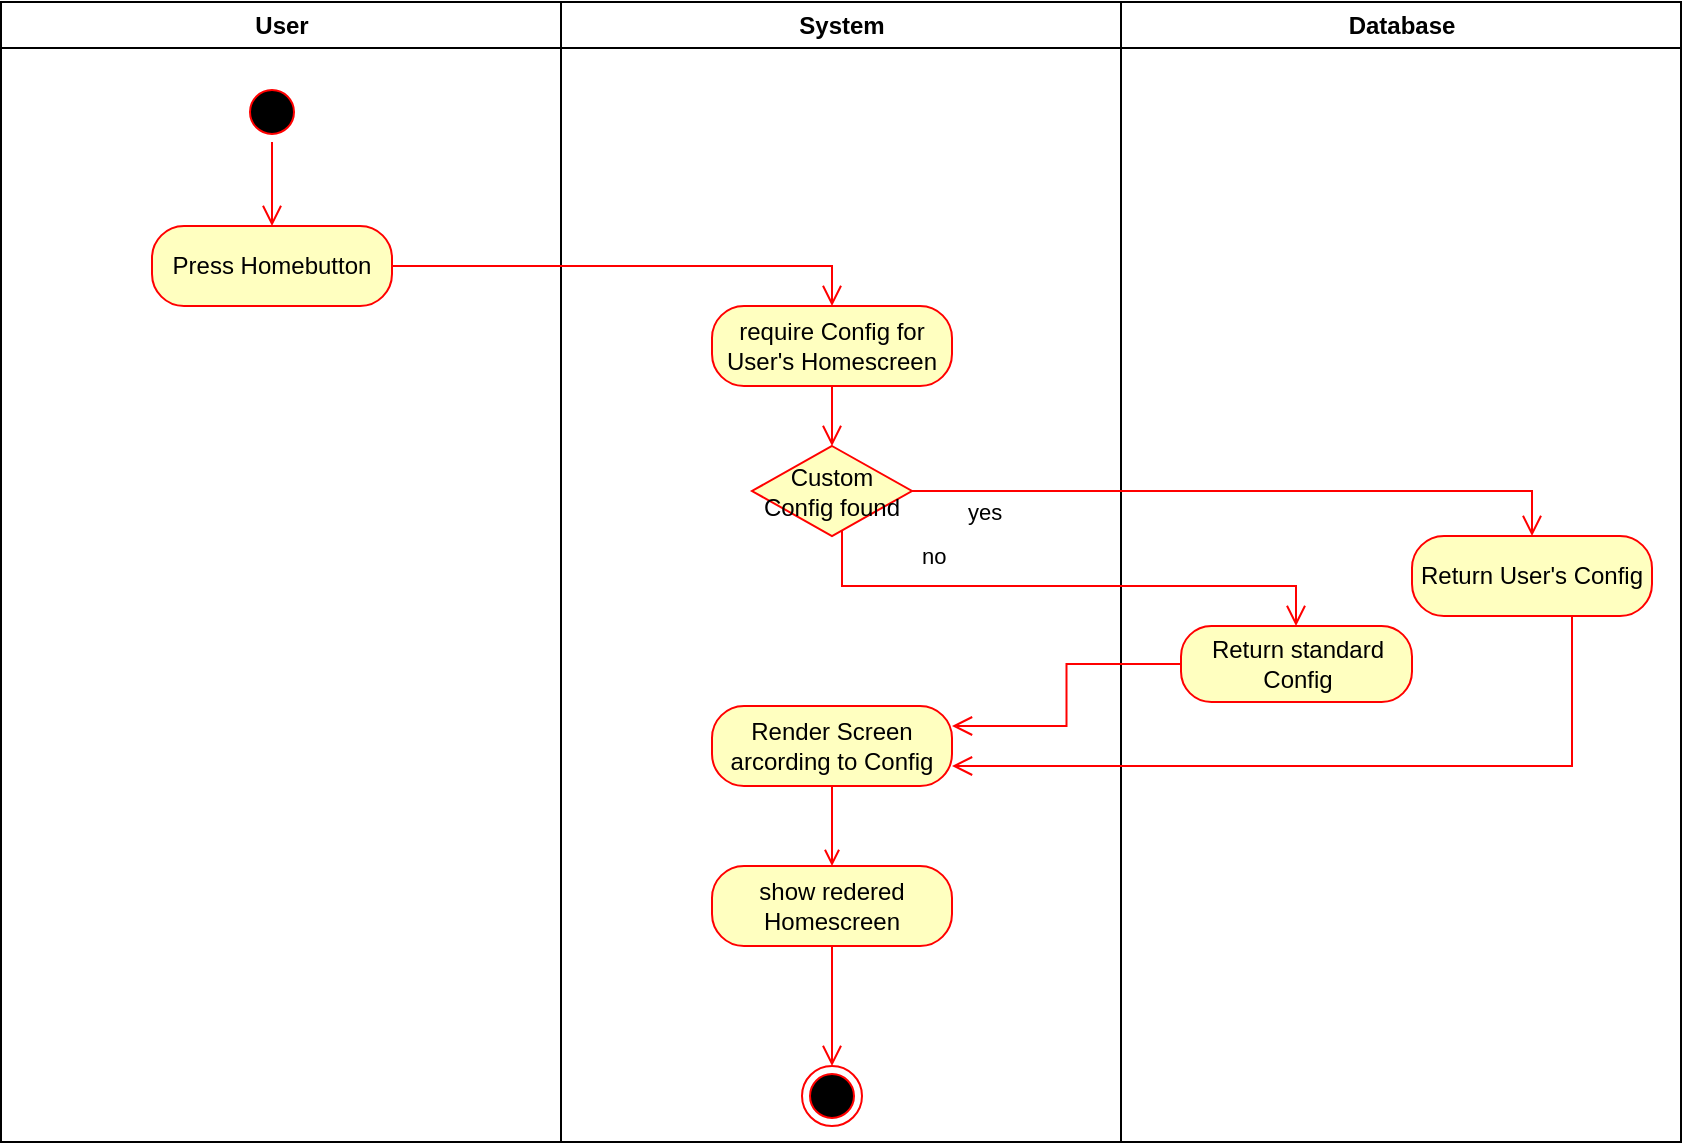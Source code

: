 <mxfile version="15.5.5" type="github">
  <diagram name="Page-1" id="e7e014a7-5840-1c2e-5031-d8a46d1fe8dd">
    <mxGraphModel dx="1509" dy="836" grid="1" gridSize="10" guides="1" tooltips="1" connect="1" arrows="1" fold="1" page="1" pageScale="1" pageWidth="1169" pageHeight="826" background="none" math="0" shadow="0">
      <root>
        <mxCell id="0" />
        <mxCell id="1" parent="0" />
        <mxCell id="2" value="User" style="swimlane;whiteSpace=wrap;startSize=23;" parent="1" vertex="1">
          <mxGeometry x="164.5" y="128" width="280" height="570" as="geometry" />
        </mxCell>
        <mxCell id="5" value="" style="ellipse;shape=startState;fillColor=#000000;strokeColor=#ff0000;" parent="2" vertex="1">
          <mxGeometry x="120.5" y="40" width="30" height="30" as="geometry" />
        </mxCell>
        <mxCell id="6" value="" style="edgeStyle=elbowEdgeStyle;elbow=horizontal;verticalAlign=bottom;endArrow=open;endSize=8;strokeColor=#FF0000;endFill=1;rounded=0" parent="2" source="5" target="NbnD6St_1m8ua01pVDvT-76" edge="1">
          <mxGeometry x="100" y="40" as="geometry">
            <mxPoint x="115.5" y="110" as="targetPoint" />
          </mxGeometry>
        </mxCell>
        <mxCell id="NbnD6St_1m8ua01pVDvT-76" value="Press Homebutton" style="rounded=1;whiteSpace=wrap;html=1;arcSize=40;fontColor=#000000;fillColor=#ffffc0;strokeColor=#ff0000;" parent="2" vertex="1">
          <mxGeometry x="75.5" y="112" width="120" height="40" as="geometry" />
        </mxCell>
        <mxCell id="3" value="System" style="swimlane;whiteSpace=wrap" parent="1" vertex="1">
          <mxGeometry x="444.5" y="128" width="280" height="570" as="geometry" />
        </mxCell>
        <mxCell id="NbnD6St_1m8ua01pVDvT-78" value="require Config for User&#39;s Homescreen" style="rounded=1;whiteSpace=wrap;html=1;arcSize=40;fontColor=#000000;fillColor=#ffffc0;strokeColor=#ff0000;" parent="3" vertex="1">
          <mxGeometry x="75.5" y="152" width="120" height="40" as="geometry" />
        </mxCell>
        <mxCell id="NbnD6St_1m8ua01pVDvT-79" value="" style="edgeStyle=orthogonalEdgeStyle;html=1;verticalAlign=bottom;endArrow=open;endSize=8;strokeColor=#ff0000;rounded=0;entryX=0.5;entryY=0;entryDx=0;entryDy=0;" parent="3" source="NbnD6St_1m8ua01pVDvT-78" target="NbnD6St_1m8ua01pVDvT-82" edge="1">
          <mxGeometry relative="1" as="geometry">
            <mxPoint x="235.5" y="222" as="targetPoint" />
          </mxGeometry>
        </mxCell>
        <mxCell id="NbnD6St_1m8ua01pVDvT-82" value="Custom Config found" style="rhombus;whiteSpace=wrap;html=1;fillColor=#ffffc0;strokeColor=#ff0000;" parent="3" vertex="1">
          <mxGeometry x="95.5" y="222" width="80" height="45" as="geometry" />
        </mxCell>
        <mxCell id="NbnD6St_1m8ua01pVDvT-90" value="Render Screen arcording to Config" style="rounded=1;whiteSpace=wrap;html=1;arcSize=40;fontColor=#000000;fillColor=#ffffc0;strokeColor=#ff0000;" parent="3" vertex="1">
          <mxGeometry x="75.5" y="352" width="120" height="40" as="geometry" />
        </mxCell>
        <mxCell id="NbnD6St_1m8ua01pVDvT-96" value="show redered Homescreen" style="rounded=1;whiteSpace=wrap;html=1;arcSize=40;fontColor=#000000;fillColor=#ffffc0;strokeColor=#ff0000;" parent="3" vertex="1">
          <mxGeometry x="75.5" y="432" width="120" height="40" as="geometry" />
        </mxCell>
        <mxCell id="NbnD6St_1m8ua01pVDvT-98" value="" style="ellipse;html=1;shape=endState;fillColor=#000000;strokeColor=#ff0000;" parent="3" vertex="1">
          <mxGeometry x="120.5" y="532" width="30" height="30" as="geometry" />
        </mxCell>
        <mxCell id="NbnD6St_1m8ua01pVDvT-97" value="" style="edgeStyle=orthogonalEdgeStyle;html=1;verticalAlign=bottom;endArrow=open;endSize=8;strokeColor=#ff0000;rounded=0;" parent="3" source="NbnD6St_1m8ua01pVDvT-96" target="NbnD6St_1m8ua01pVDvT-98" edge="1">
          <mxGeometry relative="1" as="geometry">
            <mxPoint x="135.5" y="512" as="targetPoint" />
          </mxGeometry>
        </mxCell>
        <mxCell id="39" value="" style="endArrow=open;strokeColor=#FF0000;endFill=1;rounded=0;exitX=0.5;exitY=1;exitDx=0;exitDy=0;" parent="3" source="NbnD6St_1m8ua01pVDvT-90" target="NbnD6St_1m8ua01pVDvT-96" edge="1">
          <mxGeometry relative="1" as="geometry">
            <mxPoint x="425" y="455" as="sourcePoint" />
          </mxGeometry>
        </mxCell>
        <mxCell id="4" value="Database" style="swimlane;whiteSpace=wrap" parent="1" vertex="1">
          <mxGeometry x="724.5" y="128" width="280" height="570" as="geometry" />
        </mxCell>
        <mxCell id="NbnD6St_1m8ua01pVDvT-88" value="Return User&#39;s Config" style="rounded=1;whiteSpace=wrap;html=1;arcSize=40;fontColor=#000000;fillColor=#ffffc0;strokeColor=#ff0000;" parent="4" vertex="1">
          <mxGeometry x="145.5" y="267" width="120" height="40" as="geometry" />
        </mxCell>
        <mxCell id="NbnD6St_1m8ua01pVDvT-91" value="Return standard Config" style="rounded=1;whiteSpace=wrap;html=1;arcSize=40;fontColor=#000000;fillColor=#ffffc0;strokeColor=#ff0000;" parent="4" vertex="1">
          <mxGeometry x="30" y="312" width="115.5" height="38" as="geometry" />
        </mxCell>
        <mxCell id="NbnD6St_1m8ua01pVDvT-77" value="" style="edgeStyle=orthogonalEdgeStyle;html=1;verticalAlign=bottom;endArrow=open;endSize=8;strokeColor=#ff0000;rounded=0;entryX=0.5;entryY=0;entryDx=0;entryDy=0;" parent="1" source="NbnD6St_1m8ua01pVDvT-76" target="NbnD6St_1m8ua01pVDvT-78" edge="1">
          <mxGeometry relative="1" as="geometry">
            <mxPoint x="600" y="270" as="targetPoint" />
          </mxGeometry>
        </mxCell>
        <mxCell id="NbnD6St_1m8ua01pVDvT-83" value="no" style="edgeStyle=orthogonalEdgeStyle;html=1;align=left;verticalAlign=bottom;endArrow=open;endSize=8;strokeColor=#ff0000;rounded=0;" parent="1" source="NbnD6St_1m8ua01pVDvT-82" target="NbnD6St_1m8ua01pVDvT-91" edge="1">
          <mxGeometry x="-0.52" y="6" relative="1" as="geometry">
            <mxPoint x="620" y="510" as="targetPoint" />
            <Array as="points">
              <mxPoint x="585" y="420" />
              <mxPoint x="812" y="420" />
            </Array>
            <mxPoint as="offset" />
          </mxGeometry>
        </mxCell>
        <mxCell id="NbnD6St_1m8ua01pVDvT-84" value="yes" style="edgeStyle=orthogonalEdgeStyle;html=1;align=left;verticalAlign=top;endArrow=open;endSize=8;strokeColor=#ff0000;rounded=0;entryX=0.5;entryY=0;entryDx=0;entryDy=0;" parent="1" source="NbnD6St_1m8ua01pVDvT-82" target="NbnD6St_1m8ua01pVDvT-88" edge="1">
          <mxGeometry x="-0.843" y="3" relative="1" as="geometry">
            <mxPoint x="530" y="470" as="targetPoint" />
            <mxPoint as="offset" />
          </mxGeometry>
        </mxCell>
        <mxCell id="NbnD6St_1m8ua01pVDvT-89" value="" style="edgeStyle=orthogonalEdgeStyle;html=1;verticalAlign=bottom;endArrow=open;endSize=8;strokeColor=#ff0000;rounded=0;" parent="1" source="NbnD6St_1m8ua01pVDvT-88" target="NbnD6St_1m8ua01pVDvT-90" edge="1">
          <mxGeometry relative="1" as="geometry">
            <mxPoint x="840" y="500" as="targetPoint" />
            <Array as="points">
              <mxPoint x="950" y="510" />
            </Array>
          </mxGeometry>
        </mxCell>
        <mxCell id="NbnD6St_1m8ua01pVDvT-92" value="" style="edgeStyle=orthogonalEdgeStyle;html=1;verticalAlign=bottom;endArrow=open;endSize=8;strokeColor=#ff0000;rounded=0;entryX=1;entryY=0.25;entryDx=0;entryDy=0;" parent="1" source="NbnD6St_1m8ua01pVDvT-91" target="NbnD6St_1m8ua01pVDvT-90" edge="1">
          <mxGeometry relative="1" as="geometry">
            <mxPoint x="750" y="550" as="targetPoint" />
          </mxGeometry>
        </mxCell>
      </root>
    </mxGraphModel>
  </diagram>
</mxfile>
